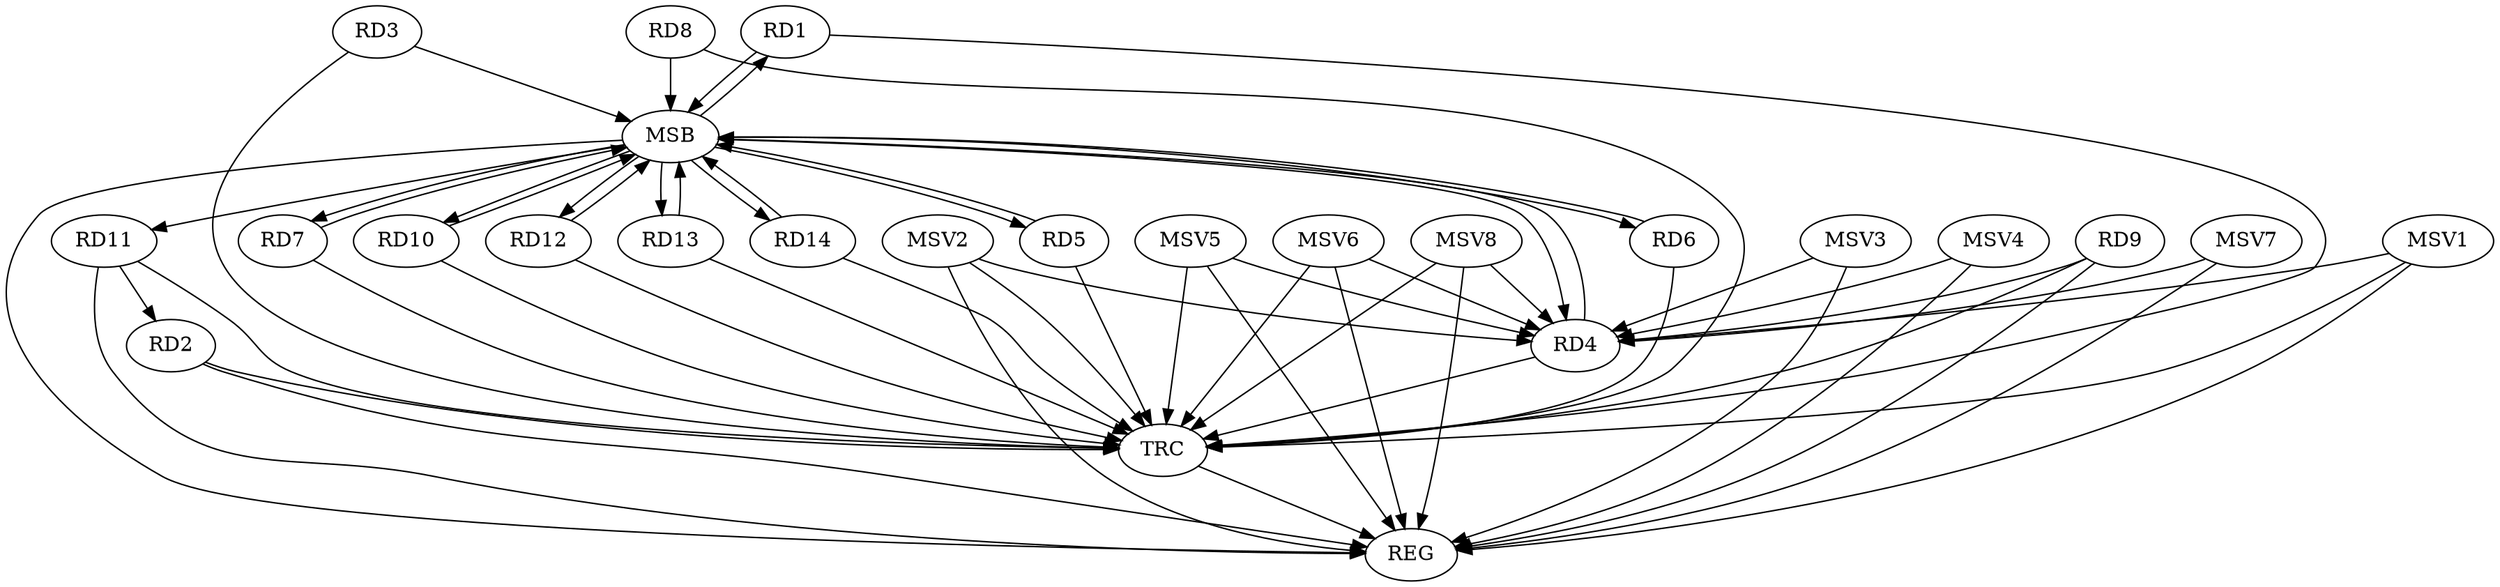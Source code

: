 strict digraph G {
  RD1 [ label="RD1" ];
  RD2 [ label="RD2" ];
  RD3 [ label="RD3" ];
  RD4 [ label="RD4" ];
  RD5 [ label="RD5" ];
  RD6 [ label="RD6" ];
  RD7 [ label="RD7" ];
  RD8 [ label="RD8" ];
  RD9 [ label="RD9" ];
  RD10 [ label="RD10" ];
  RD11 [ label="RD11" ];
  RD12 [ label="RD12" ];
  RD13 [ label="RD13" ];
  RD14 [ label="RD14" ];
  REG [ label="REG" ];
  MSB [ label="MSB" ];
  TRC [ label="TRC" ];
  MSV1 [ label="MSV1" ];
  MSV2 [ label="MSV2" ];
  MSV3 [ label="MSV3" ];
  MSV4 [ label="MSV4" ];
  MSV5 [ label="MSV5" ];
  MSV6 [ label="MSV6" ];
  MSV7 [ label="MSV7" ];
  MSV8 [ label="MSV8" ];
  RD11 -> RD2;
  RD9 -> RD4;
  RD2 -> REG;
  RD9 -> REG;
  RD11 -> REG;
  RD1 -> MSB;
  MSB -> REG;
  RD3 -> MSB;
  RD4 -> MSB;
  MSB -> RD6;
  RD5 -> MSB;
  RD6 -> MSB;
  RD7 -> MSB;
  MSB -> RD10;
  MSB -> RD11;
  MSB -> RD14;
  RD8 -> MSB;
  RD10 -> MSB;
  MSB -> RD4;
  MSB -> RD5;
  MSB -> RD7;
  MSB -> RD13;
  RD12 -> MSB;
  RD13 -> MSB;
  RD14 -> MSB;
  MSB -> RD1;
  MSB -> RD12;
  RD1 -> TRC;
  RD2 -> TRC;
  RD3 -> TRC;
  RD4 -> TRC;
  RD5 -> TRC;
  RD6 -> TRC;
  RD7 -> TRC;
  RD8 -> TRC;
  RD9 -> TRC;
  RD10 -> TRC;
  RD11 -> TRC;
  RD12 -> TRC;
  RD13 -> TRC;
  RD14 -> TRC;
  TRC -> REG;
  MSV1 -> RD4;
  MSV1 -> REG;
  MSV1 -> TRC;
  MSV2 -> RD4;
  MSV2 -> REG;
  MSV2 -> TRC;
  MSV3 -> RD4;
  MSV4 -> RD4;
  MSV3 -> REG;
  MSV4 -> REG;
  MSV5 -> RD4;
  MSV5 -> REG;
  MSV5 -> TRC;
  MSV6 -> RD4;
  MSV7 -> RD4;
  MSV6 -> REG;
  MSV6 -> TRC;
  MSV7 -> REG;
  MSV8 -> RD4;
  MSV8 -> REG;
  MSV8 -> TRC;
}
